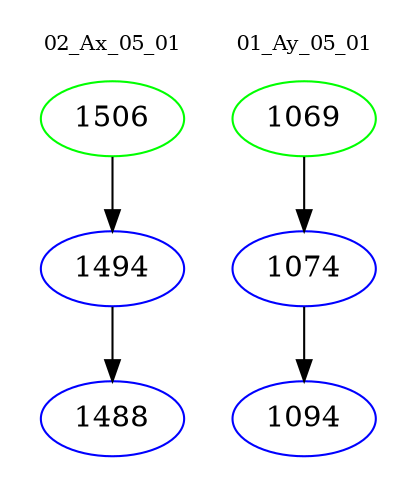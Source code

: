 digraph{
subgraph cluster_0 {
color = white
label = "02_Ax_05_01";
fontsize=10;
T0_1506 [label="1506", color="green"]
T0_1506 -> T0_1494 [color="black"]
T0_1494 [label="1494", color="blue"]
T0_1494 -> T0_1488 [color="black"]
T0_1488 [label="1488", color="blue"]
}
subgraph cluster_1 {
color = white
label = "01_Ay_05_01";
fontsize=10;
T1_1069 [label="1069", color="green"]
T1_1069 -> T1_1074 [color="black"]
T1_1074 [label="1074", color="blue"]
T1_1074 -> T1_1094 [color="black"]
T1_1094 [label="1094", color="blue"]
}
}

